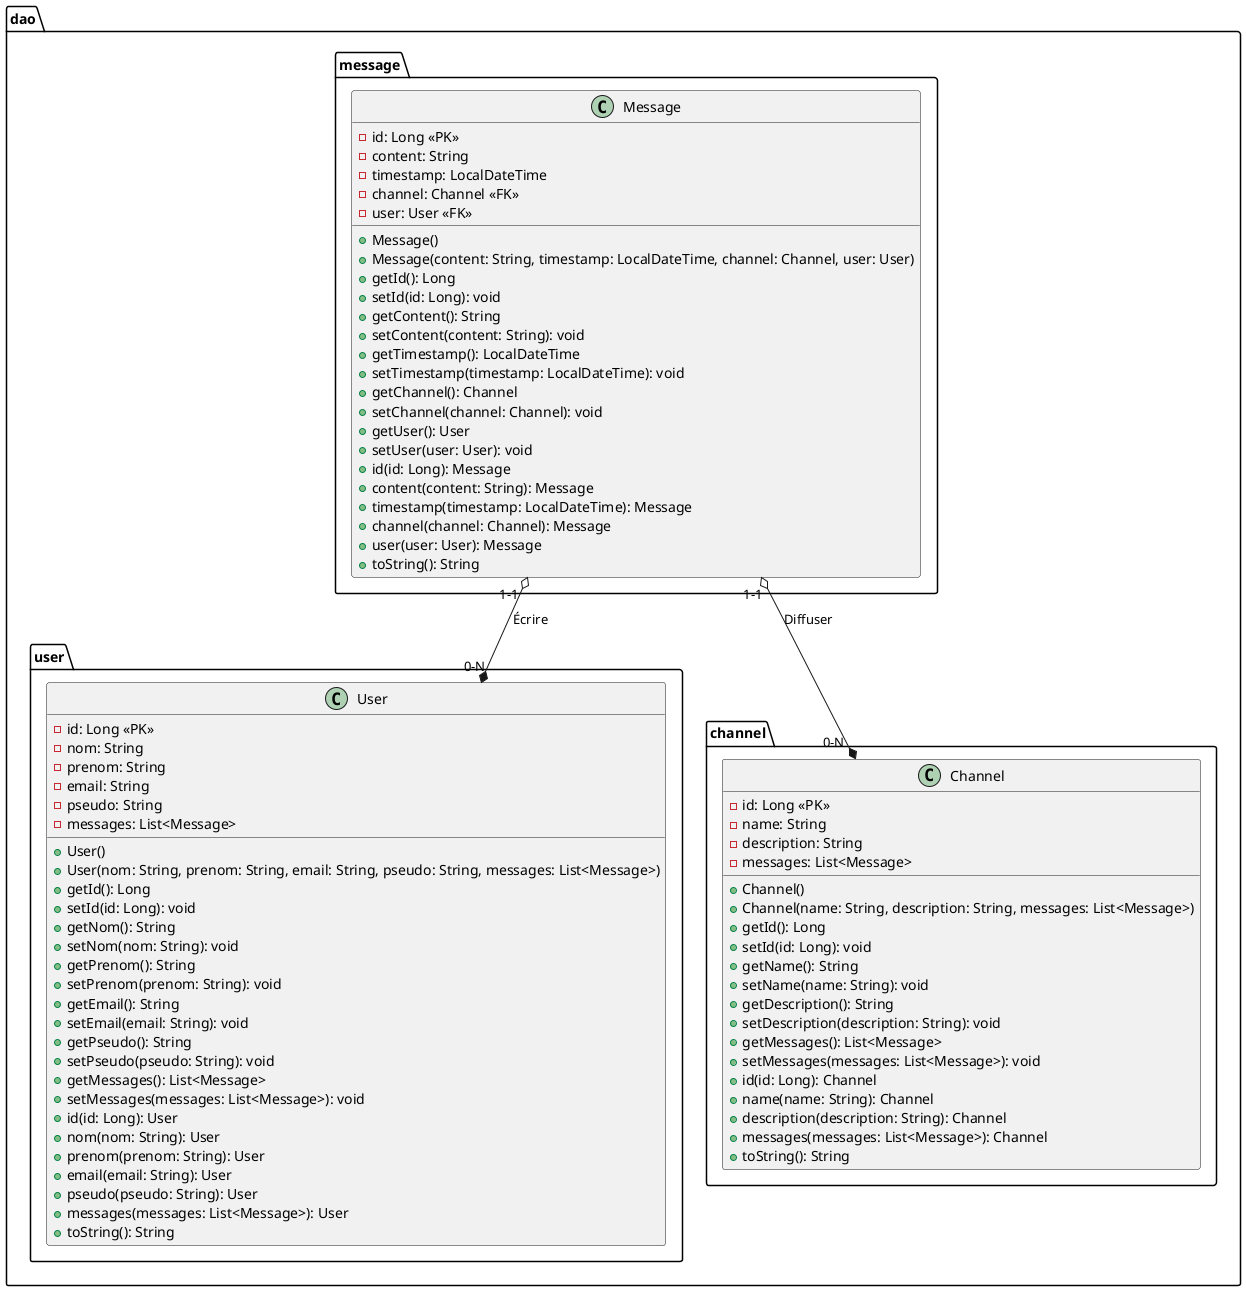 @startuml

package dao.message {
    class Message {
        -id: Long <<PK>>
        -content: String
        -timestamp: LocalDateTime
        -channel: Channel <<FK>>
        -user: User <<FK>>

        +Message()
        +Message(content: String, timestamp: LocalDateTime, channel: Channel, user: User)
        +getId(): Long
        +setId(id: Long): void
        +getContent(): String
        +setContent(content: String): void
        +getTimestamp(): LocalDateTime
        +setTimestamp(timestamp: LocalDateTime): void
        +getChannel(): Channel
        +setChannel(channel: Channel): void
        +getUser(): User
        +setUser(user: User): void
        +id(id: Long): Message
        +content(content: String): Message
        +timestamp(timestamp: LocalDateTime): Message
        +channel(channel: Channel): Message
        +user(user: User): Message
        +toString(): String
    }
}

package dao.user {
    class User {
        -id: Long <<PK>>
        -nom: String
        -prenom: String
        -email: String
        -pseudo: String
        -messages: List<Message>

        +User()
        +User(nom: String, prenom: String, email: String, pseudo: String, messages: List<Message>)
        +getId(): Long
        +setId(id: Long): void
        +getNom(): String
        +setNom(nom: String): void
        +getPrenom(): String
        +setPrenom(prenom: String): void
        +getEmail(): String
        +setEmail(email: String): void
        +getPseudo(): String
        +setPseudo(pseudo: String): void
        +getMessages(): List<Message>
        +setMessages(messages: List<Message>): void
        +id(id: Long): User
        +nom(nom: String): User
        +prenom(prenom: String): User
        +email(email: String): User
        +pseudo(pseudo: String): User
        +messages(messages: List<Message>): User
        +toString(): String
    }
}

package dao.channel {
    class Channel {
        -id: Long <<PK>>
        -name: String
        -description: String
        -messages: List<Message>

        +Channel()
        +Channel(name: String, description: String, messages: List<Message>)
        +getId(): Long
        +setId(id: Long): void
        +getName(): String
        +setName(name: String): void
        +getDescription(): String
        +setDescription(description: String): void
        +getMessages(): List<Message>
        +setMessages(messages: List<Message>): void
        +id(id: Long): Channel
        +name(name: String): Channel
        +description(description: String): Channel
        +messages(messages: List<Message>): Channel
        +toString(): String
    }
}

Message "1-1  " o--* "0-N" User : Écrire
Message "1-1 " o--* "0-N  " Channel : Diffuser

@enduml
